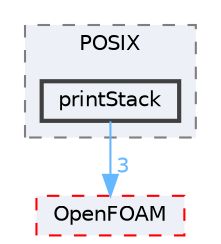 digraph "src/OSspecific/POSIX/printStack"
{
 // LATEX_PDF_SIZE
  bgcolor="transparent";
  edge [fontname=Helvetica,fontsize=10,labelfontname=Helvetica,labelfontsize=10];
  node [fontname=Helvetica,fontsize=10,shape=box,height=0.2,width=0.4];
  compound=true
  subgraph clusterdir_94c34cce8591e074e6ace6f8df04d41e {
    graph [ bgcolor="#edf0f7", pencolor="grey50", label="POSIX", fontname=Helvetica,fontsize=10 style="filled,dashed", URL="dir_94c34cce8591e074e6ace6f8df04d41e.html",tooltip=""]
  dir_87dca4c8745730cfab488db2d0278132 [label="printStack", fillcolor="#edf0f7", color="grey25", style="filled,bold", URL="dir_87dca4c8745730cfab488db2d0278132.html",tooltip=""];
  }
  dir_c5473ff19b20e6ec4dfe5c310b3778a8 [label="OpenFOAM", fillcolor="#edf0f7", color="red", style="filled,dashed", URL="dir_c5473ff19b20e6ec4dfe5c310b3778a8.html",tooltip=""];
  dir_87dca4c8745730cfab488db2d0278132->dir_c5473ff19b20e6ec4dfe5c310b3778a8 [headlabel="3", labeldistance=1.5 headhref="dir_003072_002695.html" href="dir_003072_002695.html" color="steelblue1" fontcolor="steelblue1"];
}
